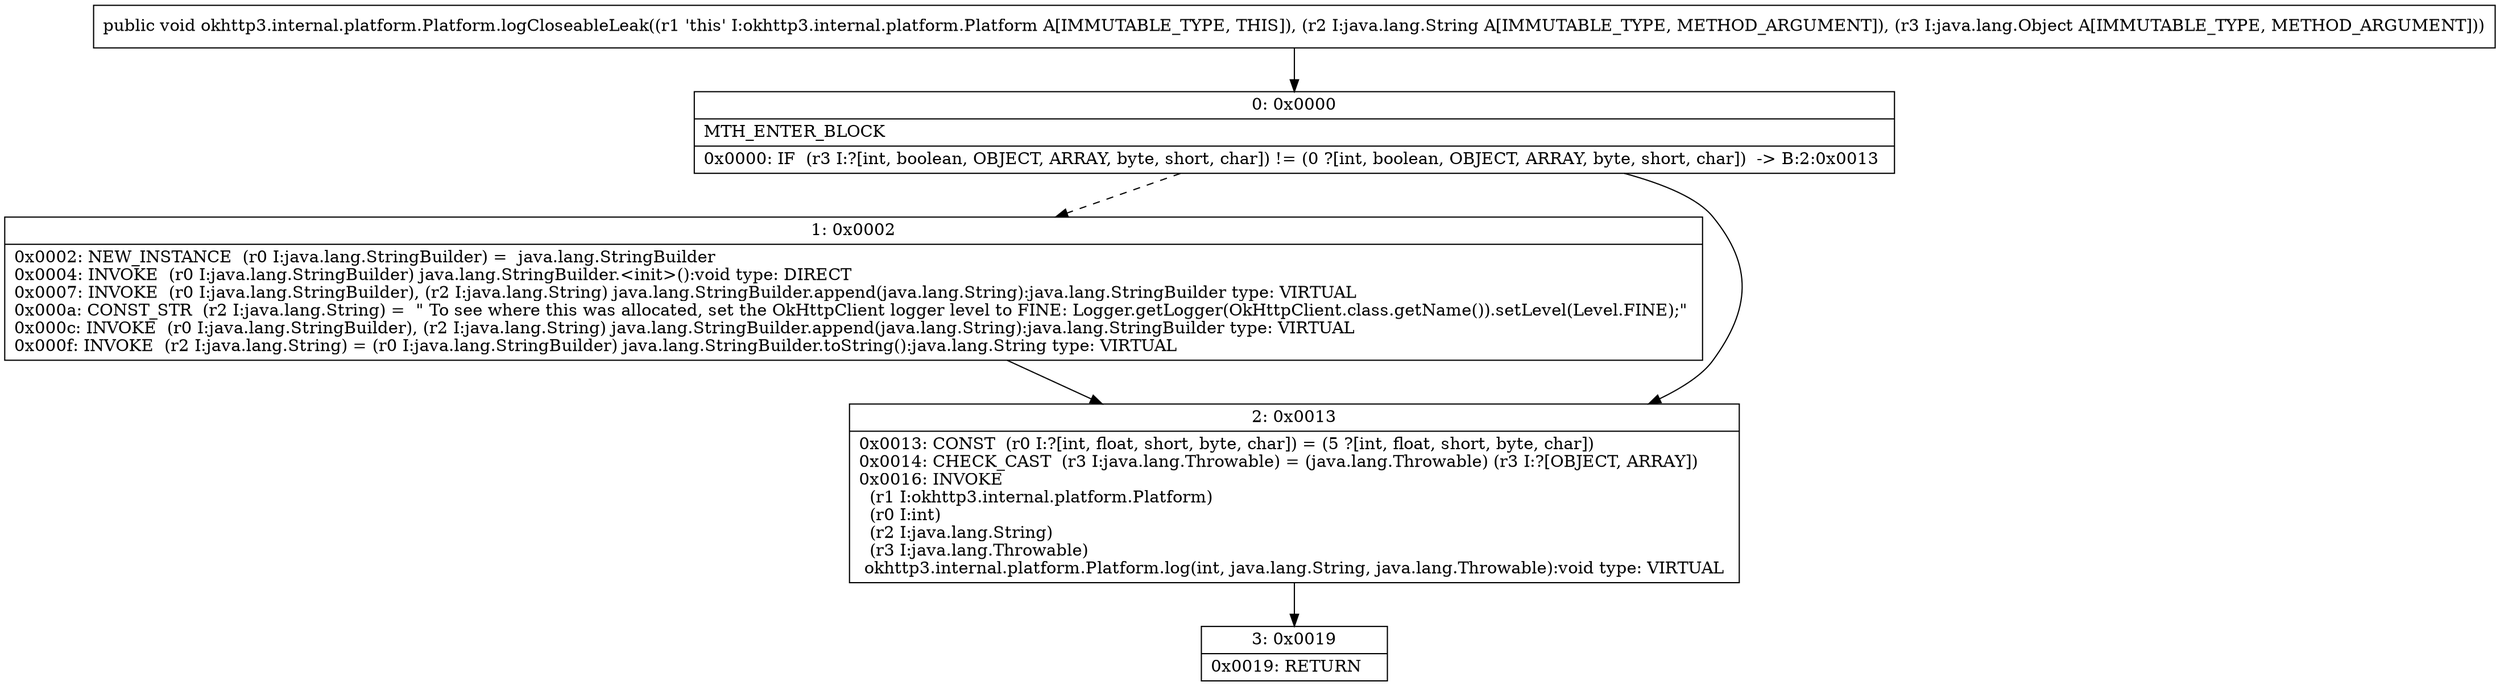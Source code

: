 digraph "CFG forokhttp3.internal.platform.Platform.logCloseableLeak(Ljava\/lang\/String;Ljava\/lang\/Object;)V" {
Node_0 [shape=record,label="{0\:\ 0x0000|MTH_ENTER_BLOCK\l|0x0000: IF  (r3 I:?[int, boolean, OBJECT, ARRAY, byte, short, char]) != (0 ?[int, boolean, OBJECT, ARRAY, byte, short, char])  \-\> B:2:0x0013 \l}"];
Node_1 [shape=record,label="{1\:\ 0x0002|0x0002: NEW_INSTANCE  (r0 I:java.lang.StringBuilder) =  java.lang.StringBuilder \l0x0004: INVOKE  (r0 I:java.lang.StringBuilder) java.lang.StringBuilder.\<init\>():void type: DIRECT \l0x0007: INVOKE  (r0 I:java.lang.StringBuilder), (r2 I:java.lang.String) java.lang.StringBuilder.append(java.lang.String):java.lang.StringBuilder type: VIRTUAL \l0x000a: CONST_STR  (r2 I:java.lang.String) =  \" To see where this was allocated, set the OkHttpClient logger level to FINE: Logger.getLogger(OkHttpClient.class.getName()).setLevel(Level.FINE);\" \l0x000c: INVOKE  (r0 I:java.lang.StringBuilder), (r2 I:java.lang.String) java.lang.StringBuilder.append(java.lang.String):java.lang.StringBuilder type: VIRTUAL \l0x000f: INVOKE  (r2 I:java.lang.String) = (r0 I:java.lang.StringBuilder) java.lang.StringBuilder.toString():java.lang.String type: VIRTUAL \l}"];
Node_2 [shape=record,label="{2\:\ 0x0013|0x0013: CONST  (r0 I:?[int, float, short, byte, char]) = (5 ?[int, float, short, byte, char]) \l0x0014: CHECK_CAST  (r3 I:java.lang.Throwable) = (java.lang.Throwable) (r3 I:?[OBJECT, ARRAY]) \l0x0016: INVOKE  \l  (r1 I:okhttp3.internal.platform.Platform)\l  (r0 I:int)\l  (r2 I:java.lang.String)\l  (r3 I:java.lang.Throwable)\l okhttp3.internal.platform.Platform.log(int, java.lang.String, java.lang.Throwable):void type: VIRTUAL \l}"];
Node_3 [shape=record,label="{3\:\ 0x0019|0x0019: RETURN   \l}"];
MethodNode[shape=record,label="{public void okhttp3.internal.platform.Platform.logCloseableLeak((r1 'this' I:okhttp3.internal.platform.Platform A[IMMUTABLE_TYPE, THIS]), (r2 I:java.lang.String A[IMMUTABLE_TYPE, METHOD_ARGUMENT]), (r3 I:java.lang.Object A[IMMUTABLE_TYPE, METHOD_ARGUMENT])) }"];
MethodNode -> Node_0;
Node_0 -> Node_1[style=dashed];
Node_0 -> Node_2;
Node_1 -> Node_2;
Node_2 -> Node_3;
}

